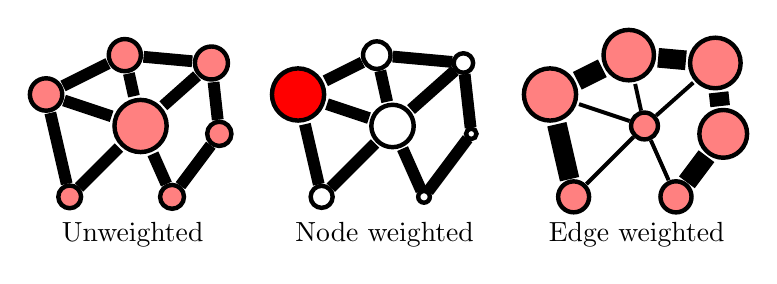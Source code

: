 \begin{tikzpicture}[scale=0.4]

\begin{scope}
\node [draw,circle,scale=1.241,ultra thick,fill=red!50] (1) at (-3.5, 1.25) {};
\node [draw,circle,scale=1.231,ultra thick,fill=red!50] (2) at (-1.0, 2.5) {};
\node [draw,circle,scale=0.873,ultra thick,fill=red!50] (3) at (-2.75, -2.0) {};
\node [draw,circle,scale=0.929,ultra thick,fill=red!50] (4) at (2.0, 0.0) {};
\node [draw,circle,scale=1.265,ultra thick,fill=red!50] (5) at (1.75, 2.25) {};
\node [draw,circle,scale=0.916,ultra thick,fill=red!50] (6) at (0.5, -2.0) {};
\node [draw,circle,scale=2.0,ultra thick,fill=red!50] (7) at (-0.5, 0.25) {};
\draw [line width=1.5 mm] (1) to (2);
\draw [line width=1.5 mm] (1) to (3);
\draw [line width=1.5 mm] (2) to (5);
\draw [line width=1.5 mm] (4) to (5);
\draw [line width=1.5 mm] (4) to (6);
\draw [line width=1.5 mm] (1) to (7);
\draw [line width=1.5 mm] (2) to (7);
\draw [line width=1.5 mm] (3) to (7);
\draw [line width=1.5 mm] (5) to (7);
\draw [line width=1.5 mm] (6) to (7);
\node [below,align=center] at (-0.75,-2.5) {Unweighted};
\end{scope}

\begin{scope}[xshift=8cm]
\node [draw,circle,scale=2.0,ultra thick,fill=red!100] (1) at (-3.5, 1.25) {};
\node [draw,circle,scale=1.054,ultra thick,fill=red!0] (2) at (-1.0, 2.5) {};
\node [draw,circle,scale=0.843,ultra thick,fill=red!0] (3) at (-2.75, -2.0) {};
\node [draw,circle,scale=0.401,ultra thick,fill=red!0] (4) at (2.0, 0.0) {};
\node [draw,circle,scale=0.745,ultra thick,fill=red!0] (5) at (1.75, 2.25) {};
\node [draw,circle,scale=0.447,ultra thick,fill=red!0] (6) at (0.5, -2.0) {};
\node [draw,circle,scale=1.624,ultra thick,fill=red!0] (7) at (-0.5, 0.25) {};
\draw [line width=1.5 mm] (1) to (2);
\draw [line width=1.5 mm] (1) to (3);
\draw [line width=1.5 mm] (2) to (5);
\draw [line width=1.5 mm] (4) to (5);
\draw [line width=1.5 mm] (4) to (6);
\draw [line width=1.5 mm] (1) to (7);
\draw [line width=1.5 mm] (2) to (7);
\draw [line width=1.5 mm] (3) to (7);
\draw [line width=1.5 mm] (5) to (7);
\draw [line width=1.5 mm] (6) to (7);
\node [below,align=center] at (-0.75,-2.5) {Node weighted};
\end{scope}

\begin{scope}[xshift=16cm]
\node [draw,circle,scale=2.0,ultra thick,fill=red!50] (1) at (-3.5, 1.25) {};
\node [draw,circle,scale=1.934,ultra thick,fill=red!50] (2) at (-1.0, 2.5) {};
\node [draw,circle,scale=1.186,ultra thick,fill=red!50] (3) at (-2.75, -2.0) {};
\node [draw,circle,scale=1.83,ultra thick,fill=red!50] (4) at (2.0, 0.0) {};
\node [draw,circle,scale=1.938,ultra thick,fill=red!50] (5) at (1.75, 2.25) {};
\node [draw,circle,scale=1.191,ultra thick,fill=red!50] (6) at (0.5, -2.0) {};
\node [draw,circle,scale=1.028,ultra thick,fill=red!50] (7) at (-0.5, 0.25) {};
\draw [line width=2.5 mm] (1) to (2);
\draw [line width=2.5 mm] (1) to (3);
\draw [line width=2.5 mm] (2) to (5);
\draw [line width=2.5 mm] (4) to (5);
\draw [line width=2.5 mm] (4) to (6);
\draw [line width=0.5 mm] (1) to (7);
\draw [line width=0.5 mm] (2) to (7);
\draw [line width=0.5 mm] (3) to (7);
\draw [line width=0.5 mm] (5) to (7);
\draw [line width=0.5 mm] (6) to (7);
\node [below,align=center] at (-0.75,-2.5) {Edge weighted};
\end{scope}

\end{tikzpicture}